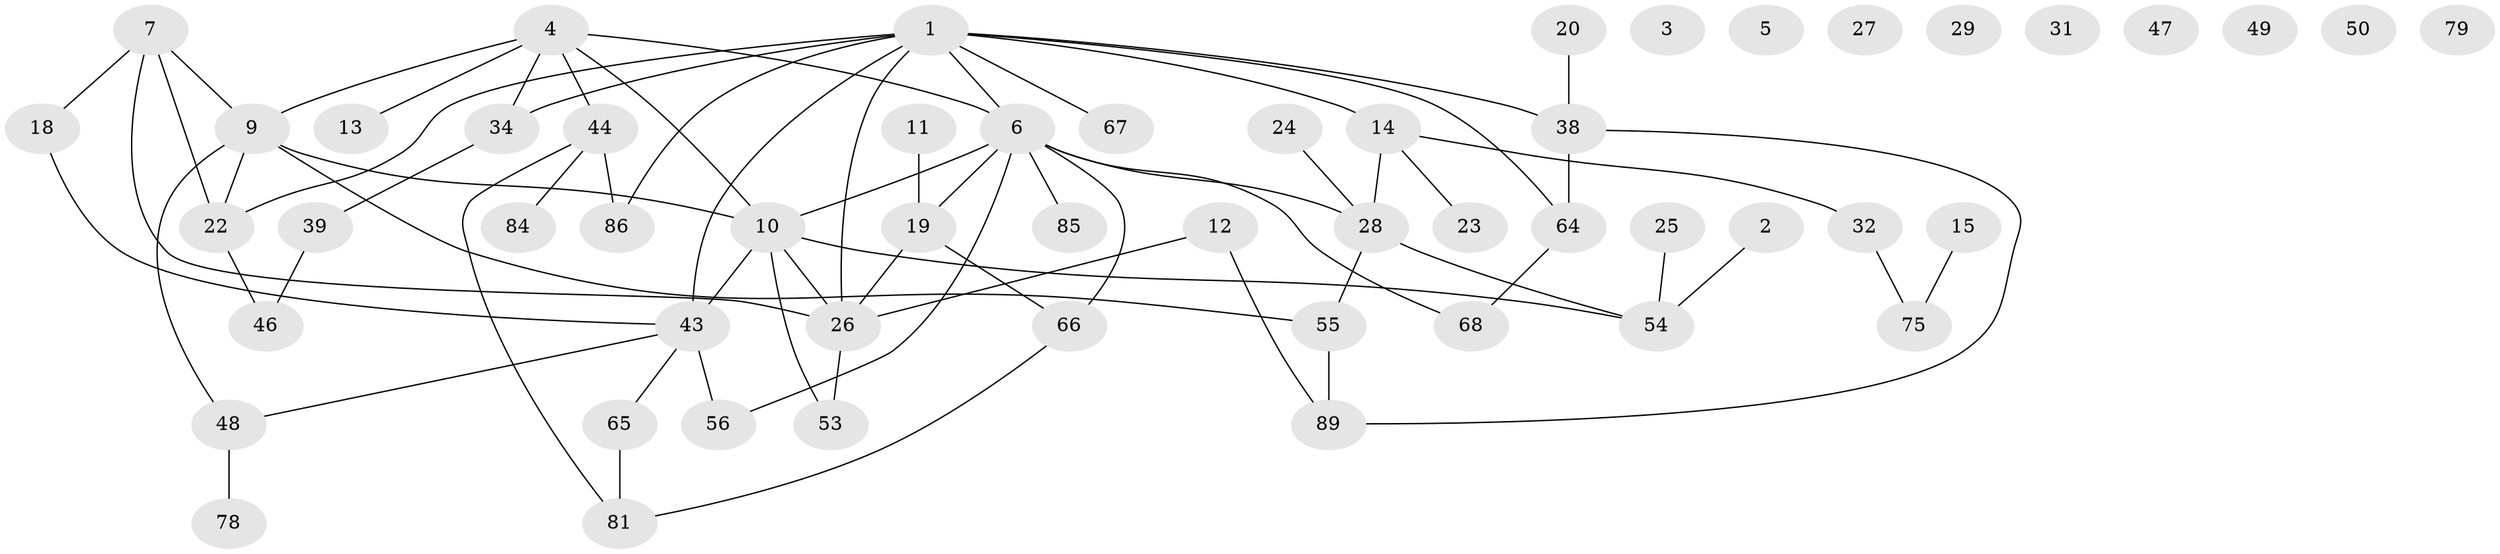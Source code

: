 // original degree distribution, {5: 0.05504587155963303, 1: 0.1743119266055046, 0: 0.08256880733944955, 4: 0.14678899082568808, 2: 0.3302752293577982, 3: 0.21100917431192662}
// Generated by graph-tools (version 1.1) at 2025/12/03/09/25 04:12:53]
// undirected, 54 vertices, 69 edges
graph export_dot {
graph [start="1"]
  node [color=gray90,style=filled];
  1 [super="+16+83"];
  2;
  3;
  4 [super="+8+21"];
  5;
  6 [super="+57+58+62"];
  7;
  9 [super="+95+69"];
  10 [super="+74+35+51+109"];
  11;
  12;
  13;
  14 [super="+17+80"];
  15;
  18;
  19 [super="+40"];
  20;
  22 [super="+41"];
  23;
  24;
  25 [super="+45"];
  26 [super="+90+33"];
  27;
  28 [super="+36+30+59"];
  29;
  31;
  32 [super="+99"];
  34 [super="+37"];
  38 [super="+100"];
  39;
  43 [super="+101+98+63"];
  44 [super="+52"];
  46;
  47;
  48 [super="+60"];
  49;
  50;
  53 [super="+77"];
  54 [super="+61+82"];
  55;
  56;
  64 [super="+87"];
  65;
  66 [super="+108"];
  67;
  68;
  75 [super="+92"];
  78;
  79;
  81;
  84;
  85;
  86 [super="+93+96"];
  89;
  1 -- 38;
  1 -- 67;
  1 -- 43;
  1 -- 22;
  1 -- 26;
  1 -- 34;
  1 -- 6;
  1 -- 86;
  1 -- 14;
  1 -- 64;
  2 -- 54;
  4 -- 10;
  4 -- 9;
  4 -- 34;
  4 -- 13;
  4 -- 6;
  4 -- 44;
  6 -- 19;
  6 -- 68;
  6 -- 85;
  6 -- 28;
  6 -- 56;
  6 -- 10;
  6 -- 66;
  7 -- 18;
  7 -- 9;
  7 -- 26;
  7 -- 22;
  9 -- 55;
  9 -- 48;
  9 -- 10;
  9 -- 22;
  10 -- 43;
  10 -- 26;
  10 -- 53;
  10 -- 54;
  11 -- 19;
  12 -- 89;
  12 -- 26;
  14 -- 32;
  14 -- 23;
  14 -- 28 [weight=2];
  15 -- 75;
  18 -- 43;
  19 -- 66;
  19 -- 26;
  20 -- 38;
  22 -- 46;
  24 -- 28;
  25 -- 54;
  26 -- 53;
  28 -- 55;
  28 -- 54;
  32 -- 75;
  34 -- 39;
  38 -- 89;
  38 -- 64;
  39 -- 46;
  43 -- 56 [weight=2];
  43 -- 65;
  43 -- 48;
  44 -- 86;
  44 -- 81;
  44 -- 84;
  48 -- 78;
  55 -- 89;
  64 -- 68;
  65 -- 81;
  66 -- 81;
}
